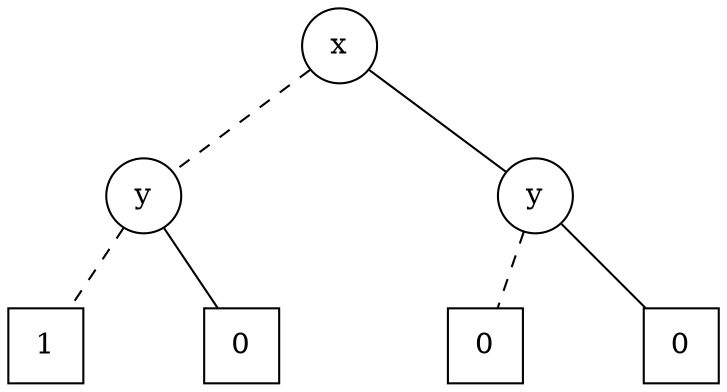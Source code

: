 graph {
  nodesep=0.8;
  ranksep=0.5;
  node[shape=circle];
  
  0 [label="x"];
  1 [label="y"];
  2 [label="y"];
  
  0 -- 1 [style="dashed"];
  0 -- 2 [style="solid"];
  
  node[shape=square];
  
  3 [label="1"];
  4 [label="0"];
  
  1 -- 3 [style="dashed"];
  1 -- 4 [style="solid"];
  
  5 [label="0"];
  6 [label="0"];
  
  2 -- 5 [style="dashed"];
  2 -- 6 [style="solid"];
  
  node[style=invis];
  edge[style=invis]
  x1;
  1 -- x1 -- 2;
  
  { rank=same; 1; x1; 2;}
}